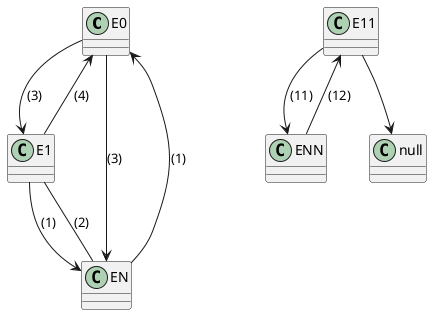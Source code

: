 @startuml

class E0 {}
class E1 {}
class EN {}

E0 --> E1 : (3)
E1 --> E0 : (4)

EN --E1 : (2)
EN -->E0 : (1)
E0 --> EN : (3)
E1 --> EN : (1)

class E11 {}
class ENN {}

E11 --> null
ENN --> E11 : (12)
E11 --> ENN : (11)
@enduml